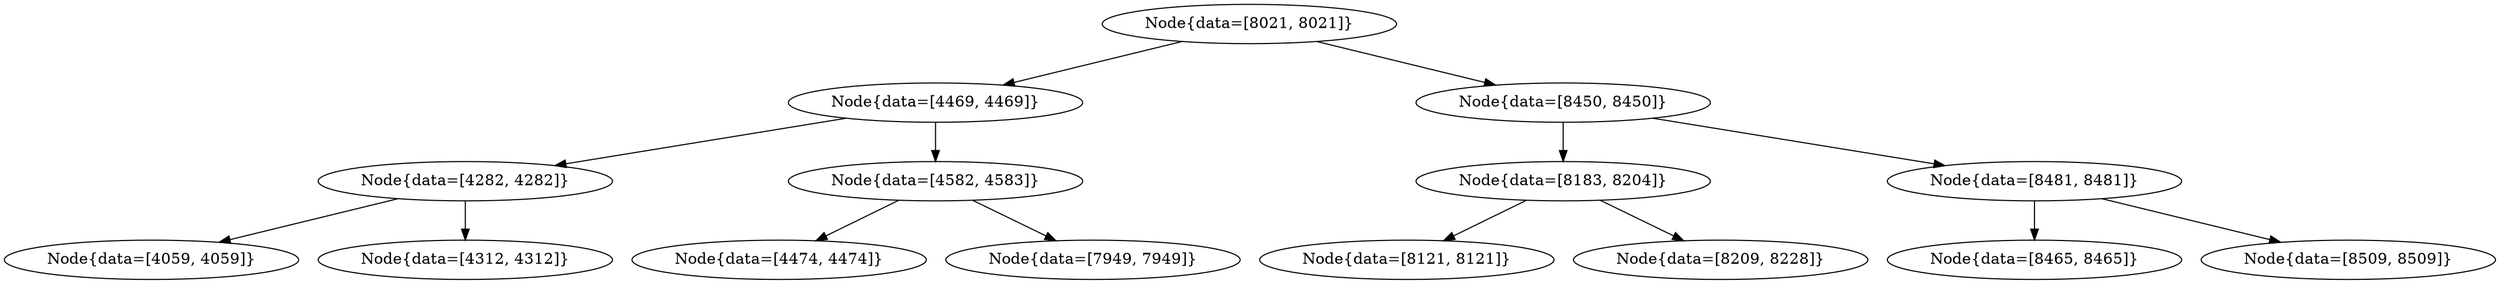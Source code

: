 digraph G{
1789635767 [label="Node{data=[8021, 8021]}"]
1789635767 -> 621927863
621927863 [label="Node{data=[4469, 4469]}"]
621927863 -> 333347770
333347770 [label="Node{data=[4282, 4282]}"]
333347770 -> 338431038
338431038 [label="Node{data=[4059, 4059]}"]
333347770 -> 601211928
601211928 [label="Node{data=[4312, 4312]}"]
621927863 -> 134367664
134367664 [label="Node{data=[4582, 4583]}"]
134367664 -> 1759637665
1759637665 [label="Node{data=[4474, 4474]}"]
134367664 -> 475548799
475548799 [label="Node{data=[7949, 7949]}"]
1789635767 -> 295743208
295743208 [label="Node{data=[8450, 8450]}"]
295743208 -> 192232101
192232101 [label="Node{data=[8183, 8204]}"]
192232101 -> 1819715474
1819715474 [label="Node{data=[8121, 8121]}"]
192232101 -> 840115671
840115671 [label="Node{data=[8209, 8228]}"]
295743208 -> 642783891
642783891 [label="Node{data=[8481, 8481]}"]
642783891 -> 72531182
72531182 [label="Node{data=[8465, 8465]}"]
642783891 -> 1572979137
1572979137 [label="Node{data=[8509, 8509]}"]
}